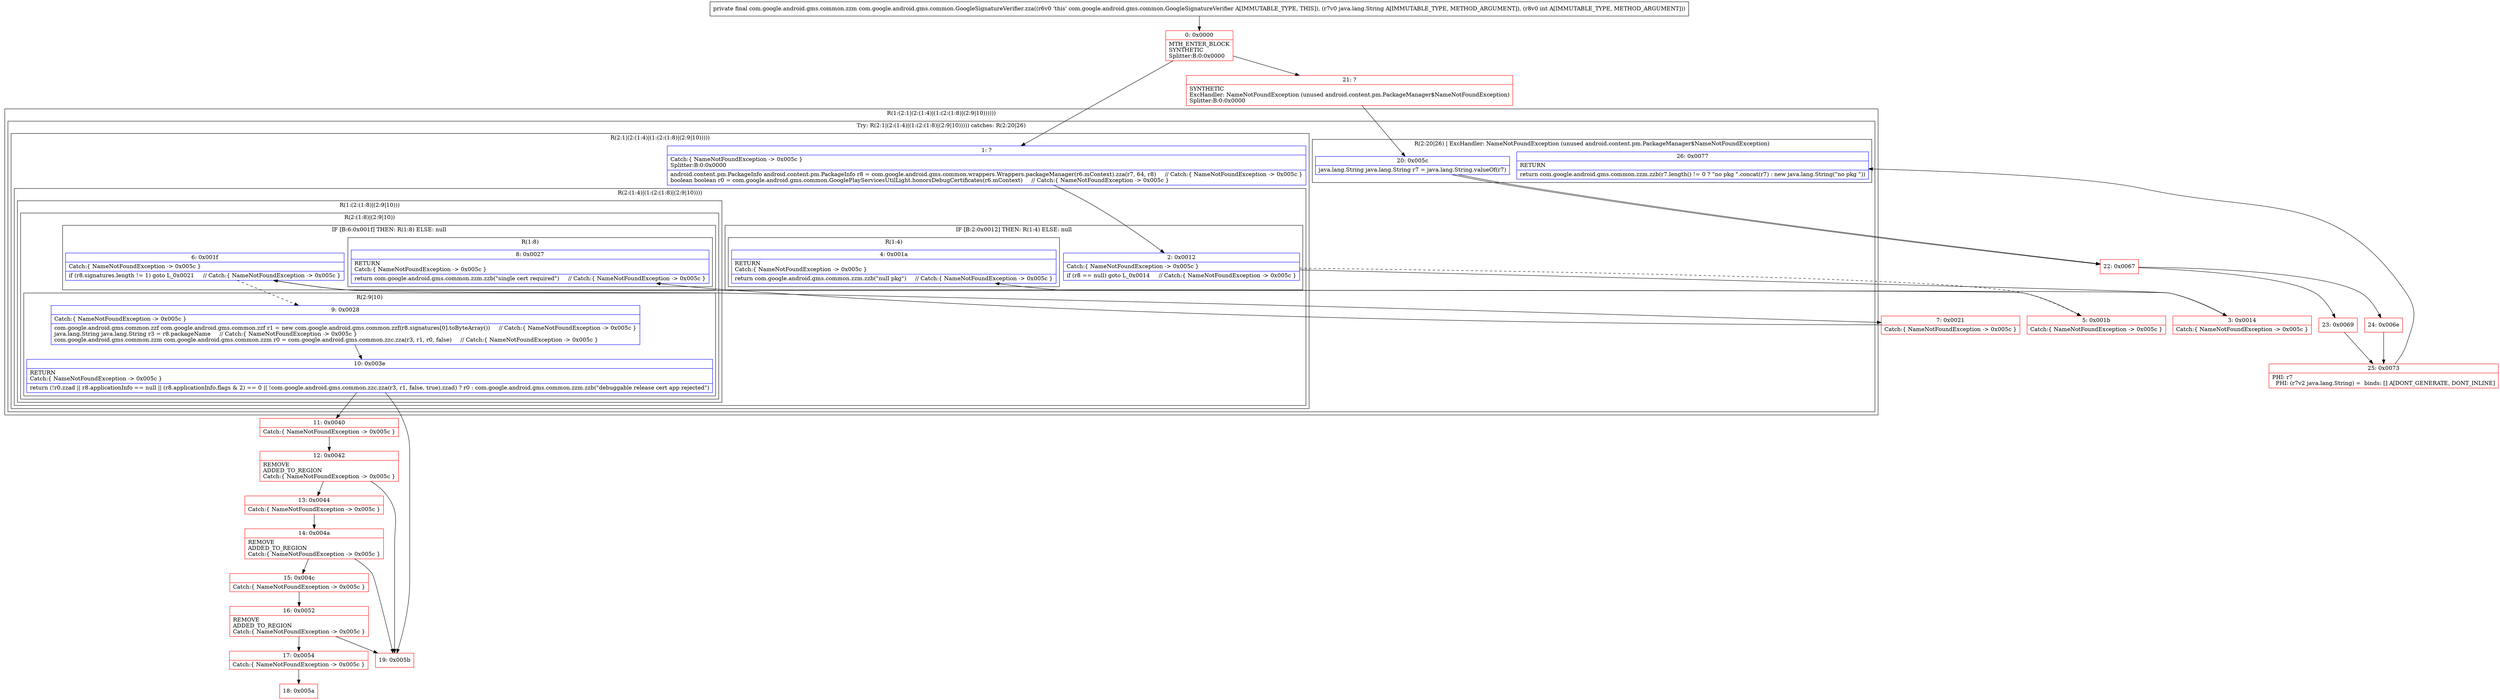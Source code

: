 digraph "CFG forcom.google.android.gms.common.GoogleSignatureVerifier.zza(Ljava\/lang\/String;I)Lcom\/google\/android\/gms\/common\/zzm;" {
subgraph cluster_Region_1308186130 {
label = "R(1:(2:1|(2:(1:4)|(1:(2:(1:8)|(2:9|10))))))";
node [shape=record,color=blue];
subgraph cluster_TryCatchRegion_1873749118 {
label = "Try: R(2:1|(2:(1:4)|(1:(2:(1:8)|(2:9|10))))) catches: R(2:20|26)";
node [shape=record,color=blue];
subgraph cluster_Region_1431401133 {
label = "R(2:1|(2:(1:4)|(1:(2:(1:8)|(2:9|10)))))";
node [shape=record,color=blue];
Node_1 [shape=record,label="{1\:\ ?|Catch:\{ NameNotFoundException \-\> 0x005c \}\lSplitter:B:0:0x0000\l|android.content.pm.PackageInfo android.content.pm.PackageInfo r8 = com.google.android.gms.common.wrappers.Wrappers.packageManager(r6.mContext).zza(r7, 64, r8)     \/\/ Catch:\{ NameNotFoundException \-\> 0x005c \}\lboolean boolean r0 = com.google.android.gms.common.GooglePlayServicesUtilLight.honorsDebugCertificates(r6.mContext)     \/\/ Catch:\{ NameNotFoundException \-\> 0x005c \}\l}"];
subgraph cluster_Region_236481790 {
label = "R(2:(1:4)|(1:(2:(1:8)|(2:9|10))))";
node [shape=record,color=blue];
subgraph cluster_IfRegion_546882441 {
label = "IF [B:2:0x0012] THEN: R(1:4) ELSE: null";
node [shape=record,color=blue];
Node_2 [shape=record,label="{2\:\ 0x0012|Catch:\{ NameNotFoundException \-\> 0x005c \}\l|if (r8 == null) goto L_0x0014     \/\/ Catch:\{ NameNotFoundException \-\> 0x005c \}\l}"];
subgraph cluster_Region_1129286098 {
label = "R(1:4)";
node [shape=record,color=blue];
Node_4 [shape=record,label="{4\:\ 0x001a|RETURN\lCatch:\{ NameNotFoundException \-\> 0x005c \}\l|return com.google.android.gms.common.zzm.zzb(\"null pkg\")     \/\/ Catch:\{ NameNotFoundException \-\> 0x005c \}\l}"];
}
}
subgraph cluster_Region_1140924015 {
label = "R(1:(2:(1:8)|(2:9|10)))";
node [shape=record,color=blue];
subgraph cluster_Region_1385913925 {
label = "R(2:(1:8)|(2:9|10))";
node [shape=record,color=blue];
subgraph cluster_IfRegion_1898684488 {
label = "IF [B:6:0x001f] THEN: R(1:8) ELSE: null";
node [shape=record,color=blue];
Node_6 [shape=record,label="{6\:\ 0x001f|Catch:\{ NameNotFoundException \-\> 0x005c \}\l|if (r8.signatures.length != 1) goto L_0x0021     \/\/ Catch:\{ NameNotFoundException \-\> 0x005c \}\l}"];
subgraph cluster_Region_531212148 {
label = "R(1:8)";
node [shape=record,color=blue];
Node_8 [shape=record,label="{8\:\ 0x0027|RETURN\lCatch:\{ NameNotFoundException \-\> 0x005c \}\l|return com.google.android.gms.common.zzm.zzb(\"single cert required\")     \/\/ Catch:\{ NameNotFoundException \-\> 0x005c \}\l}"];
}
}
subgraph cluster_Region_643669646 {
label = "R(2:9|10)";
node [shape=record,color=blue];
Node_9 [shape=record,label="{9\:\ 0x0028|Catch:\{ NameNotFoundException \-\> 0x005c \}\l|com.google.android.gms.common.zzf com.google.android.gms.common.zzf r1 = new com.google.android.gms.common.zzf(r8.signatures[0].toByteArray())     \/\/ Catch:\{ NameNotFoundException \-\> 0x005c \}\ljava.lang.String java.lang.String r3 = r8.packageName     \/\/ Catch:\{ NameNotFoundException \-\> 0x005c \}\lcom.google.android.gms.common.zzm com.google.android.gms.common.zzm r0 = com.google.android.gms.common.zzc.zza(r3, r1, r0, false)     \/\/ Catch:\{ NameNotFoundException \-\> 0x005c \}\l}"];
Node_10 [shape=record,label="{10\:\ 0x003e|RETURN\lCatch:\{ NameNotFoundException \-\> 0x005c \}\l|return (!r0.zzad \|\| r8.applicationInfo == null \|\| (r8.applicationInfo.flags & 2) == 0 \|\| !com.google.android.gms.common.zzc.zza(r3, r1, false, true).zzad) ? r0 : com.google.android.gms.common.zzm.zzb(\"debuggable release cert app rejected\")\l}"];
}
}
}
}
}
subgraph cluster_Region_128582002 {
label = "R(2:20|26) | ExcHandler: NameNotFoundException (unused android.content.pm.PackageManager$NameNotFoundException)\l";
node [shape=record,color=blue];
Node_20 [shape=record,label="{20\:\ 0x005c|java.lang.String java.lang.String r7 = java.lang.String.valueOf(r7)\l}"];
Node_26 [shape=record,label="{26\:\ 0x0077|RETURN\l|return com.google.android.gms.common.zzm.zzb(r7.length() != 0 ? \"no pkg \".concat(r7) : new java.lang.String(\"no pkg \"))\l}"];
}
}
}
subgraph cluster_Region_128582002 {
label = "R(2:20|26) | ExcHandler: NameNotFoundException (unused android.content.pm.PackageManager$NameNotFoundException)\l";
node [shape=record,color=blue];
Node_20 [shape=record,label="{20\:\ 0x005c|java.lang.String java.lang.String r7 = java.lang.String.valueOf(r7)\l}"];
Node_26 [shape=record,label="{26\:\ 0x0077|RETURN\l|return com.google.android.gms.common.zzm.zzb(r7.length() != 0 ? \"no pkg \".concat(r7) : new java.lang.String(\"no pkg \"))\l}"];
}
Node_0 [shape=record,color=red,label="{0\:\ 0x0000|MTH_ENTER_BLOCK\lSYNTHETIC\lSplitter:B:0:0x0000\l}"];
Node_3 [shape=record,color=red,label="{3\:\ 0x0014|Catch:\{ NameNotFoundException \-\> 0x005c \}\l}"];
Node_5 [shape=record,color=red,label="{5\:\ 0x001b|Catch:\{ NameNotFoundException \-\> 0x005c \}\l}"];
Node_7 [shape=record,color=red,label="{7\:\ 0x0021|Catch:\{ NameNotFoundException \-\> 0x005c \}\l}"];
Node_11 [shape=record,color=red,label="{11\:\ 0x0040|Catch:\{ NameNotFoundException \-\> 0x005c \}\l}"];
Node_12 [shape=record,color=red,label="{12\:\ 0x0042|REMOVE\lADDED_TO_REGION\lCatch:\{ NameNotFoundException \-\> 0x005c \}\l}"];
Node_13 [shape=record,color=red,label="{13\:\ 0x0044|Catch:\{ NameNotFoundException \-\> 0x005c \}\l}"];
Node_14 [shape=record,color=red,label="{14\:\ 0x004a|REMOVE\lADDED_TO_REGION\lCatch:\{ NameNotFoundException \-\> 0x005c \}\l}"];
Node_15 [shape=record,color=red,label="{15\:\ 0x004c|Catch:\{ NameNotFoundException \-\> 0x005c \}\l}"];
Node_16 [shape=record,color=red,label="{16\:\ 0x0052|REMOVE\lADDED_TO_REGION\lCatch:\{ NameNotFoundException \-\> 0x005c \}\l}"];
Node_17 [shape=record,color=red,label="{17\:\ 0x0054|Catch:\{ NameNotFoundException \-\> 0x005c \}\l}"];
Node_18 [shape=record,color=red,label="{18\:\ 0x005a}"];
Node_19 [shape=record,color=red,label="{19\:\ 0x005b}"];
Node_21 [shape=record,color=red,label="{21\:\ ?|SYNTHETIC\lExcHandler: NameNotFoundException (unused android.content.pm.PackageManager$NameNotFoundException)\lSplitter:B:0:0x0000\l}"];
Node_22 [shape=record,color=red,label="{22\:\ 0x0067}"];
Node_23 [shape=record,color=red,label="{23\:\ 0x0069}"];
Node_24 [shape=record,color=red,label="{24\:\ 0x006e}"];
Node_25 [shape=record,color=red,label="{25\:\ 0x0073|PHI: r7 \l  PHI: (r7v2 java.lang.String) =  binds: [] A[DONT_GENERATE, DONT_INLINE]\l}"];
MethodNode[shape=record,label="{private final com.google.android.gms.common.zzm com.google.android.gms.common.GoogleSignatureVerifier.zza((r6v0 'this' com.google.android.gms.common.GoogleSignatureVerifier A[IMMUTABLE_TYPE, THIS]), (r7v0 java.lang.String A[IMMUTABLE_TYPE, METHOD_ARGUMENT]), (r8v0 int A[IMMUTABLE_TYPE, METHOD_ARGUMENT])) }"];
MethodNode -> Node_0;
Node_1 -> Node_2;
Node_2 -> Node_3;
Node_2 -> Node_5[style=dashed];
Node_6 -> Node_7;
Node_6 -> Node_9[style=dashed];
Node_9 -> Node_10;
Node_10 -> Node_11;
Node_10 -> Node_19;
Node_20 -> Node_22;
Node_20 -> Node_22;
Node_0 -> Node_1;
Node_0 -> Node_21;
Node_3 -> Node_4;
Node_5 -> Node_6;
Node_7 -> Node_8;
Node_11 -> Node_12;
Node_12 -> Node_13;
Node_12 -> Node_19;
Node_13 -> Node_14;
Node_14 -> Node_15;
Node_14 -> Node_19;
Node_15 -> Node_16;
Node_16 -> Node_17;
Node_16 -> Node_19;
Node_17 -> Node_18;
Node_21 -> Node_20;
Node_22 -> Node_23;
Node_22 -> Node_24;
Node_23 -> Node_25;
Node_24 -> Node_25;
Node_25 -> Node_26;
}

